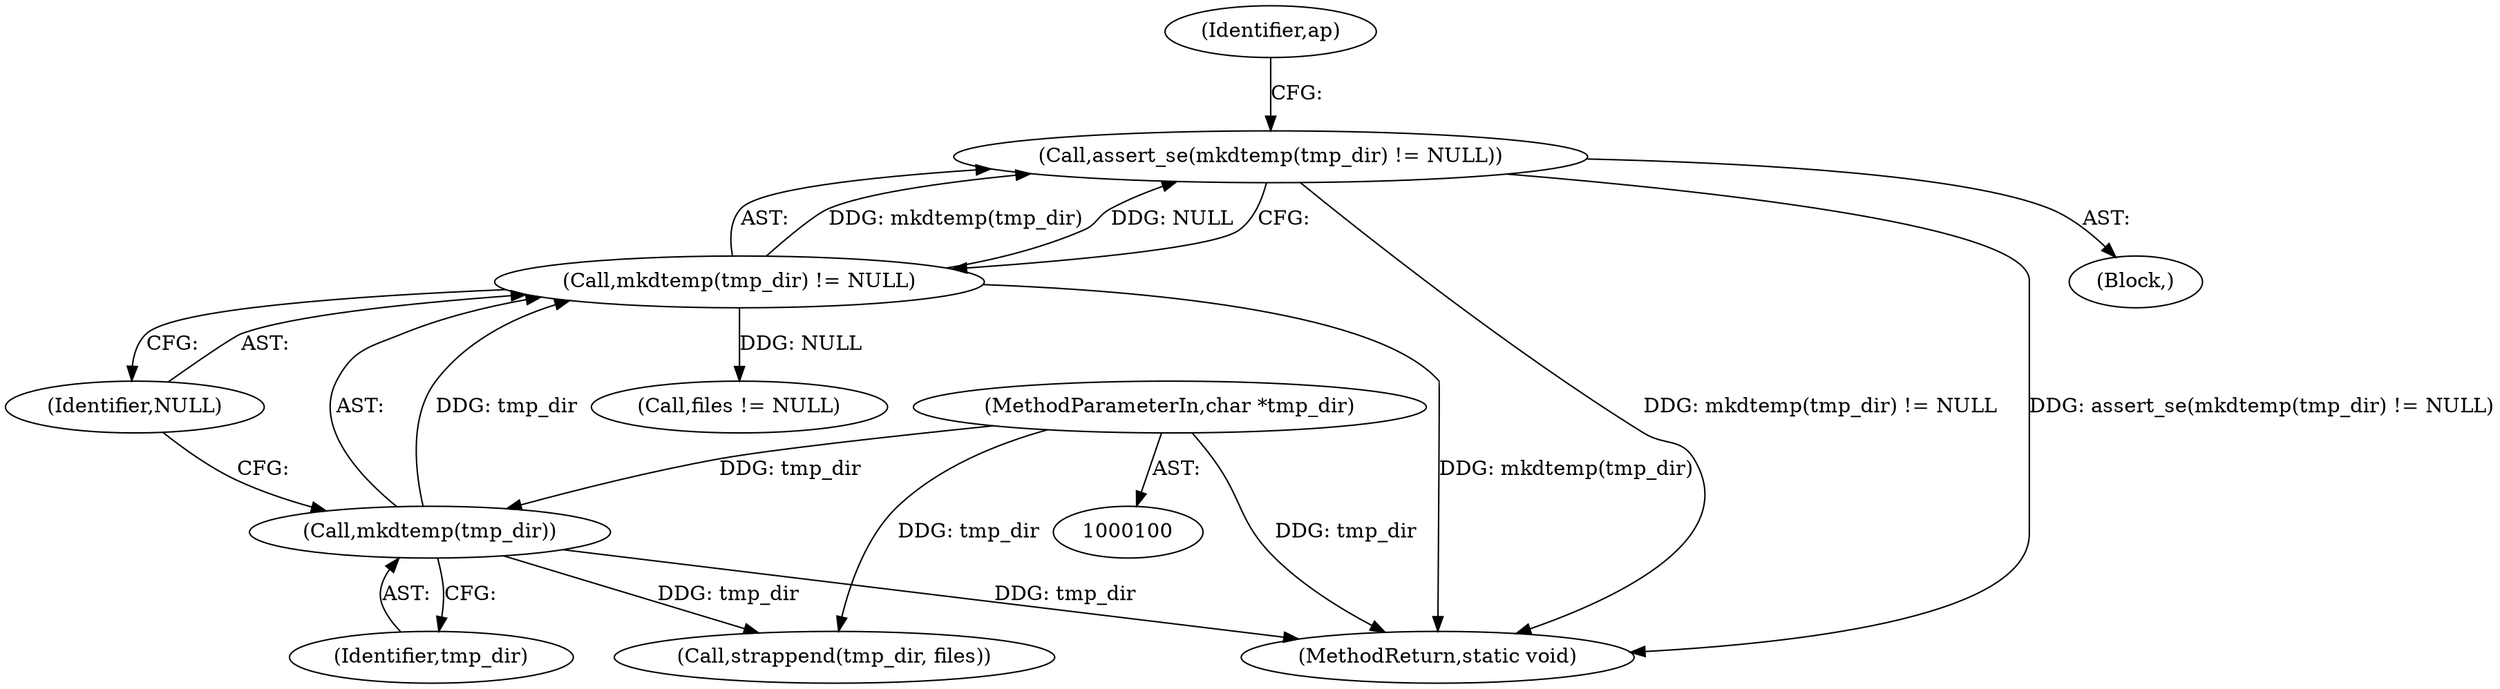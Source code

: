 digraph "0_systemd_ee735086f8670be1591fa9593e80dd60163a7a2f_3@API" {
"1000105" [label="(Call,assert_se(mkdtemp(tmp_dir) != NULL))"];
"1000106" [label="(Call,mkdtemp(tmp_dir) != NULL)"];
"1000107" [label="(Call,mkdtemp(tmp_dir))"];
"1000101" [label="(MethodParameterIn,char *tmp_dir)"];
"1000108" [label="(Identifier,tmp_dir)"];
"1000103" [label="(Block,)"];
"1000105" [label="(Call,assert_se(mkdtemp(tmp_dir) != NULL))"];
"1000114" [label="(Call,files != NULL)"];
"1000101" [label="(MethodParameterIn,char *tmp_dir)"];
"1000111" [label="(Identifier,ap)"];
"1000109" [label="(Identifier,NULL)"];
"1000121" [label="(Call,strappend(tmp_dir, files))"];
"1000107" [label="(Call,mkdtemp(tmp_dir))"];
"1000106" [label="(Call,mkdtemp(tmp_dir) != NULL)"];
"1000136" [label="(MethodReturn,static void)"];
"1000105" -> "1000103"  [label="AST: "];
"1000105" -> "1000106"  [label="CFG: "];
"1000106" -> "1000105"  [label="AST: "];
"1000111" -> "1000105"  [label="CFG: "];
"1000105" -> "1000136"  [label="DDG: assert_se(mkdtemp(tmp_dir) != NULL)"];
"1000105" -> "1000136"  [label="DDG: mkdtemp(tmp_dir) != NULL"];
"1000106" -> "1000105"  [label="DDG: mkdtemp(tmp_dir)"];
"1000106" -> "1000105"  [label="DDG: NULL"];
"1000106" -> "1000109"  [label="CFG: "];
"1000107" -> "1000106"  [label="AST: "];
"1000109" -> "1000106"  [label="AST: "];
"1000106" -> "1000136"  [label="DDG: mkdtemp(tmp_dir)"];
"1000107" -> "1000106"  [label="DDG: tmp_dir"];
"1000106" -> "1000114"  [label="DDG: NULL"];
"1000107" -> "1000108"  [label="CFG: "];
"1000108" -> "1000107"  [label="AST: "];
"1000109" -> "1000107"  [label="CFG: "];
"1000107" -> "1000136"  [label="DDG: tmp_dir"];
"1000101" -> "1000107"  [label="DDG: tmp_dir"];
"1000107" -> "1000121"  [label="DDG: tmp_dir"];
"1000101" -> "1000100"  [label="AST: "];
"1000101" -> "1000136"  [label="DDG: tmp_dir"];
"1000101" -> "1000121"  [label="DDG: tmp_dir"];
}
